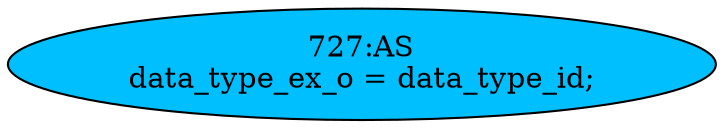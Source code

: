 strict digraph "" {
	node [label="\N"];
	"727:AS"	 [ast="<pyverilog.vparser.ast.Assign object at 0x7f2237101c50>",
		def_var="['data_type_ex_o']",
		fillcolor=deepskyblue,
		label="727:AS
data_type_ex_o = data_type_id;",
		statements="[]",
		style=filled,
		typ=Assign,
		use_var="['data_type_id']"];
}

